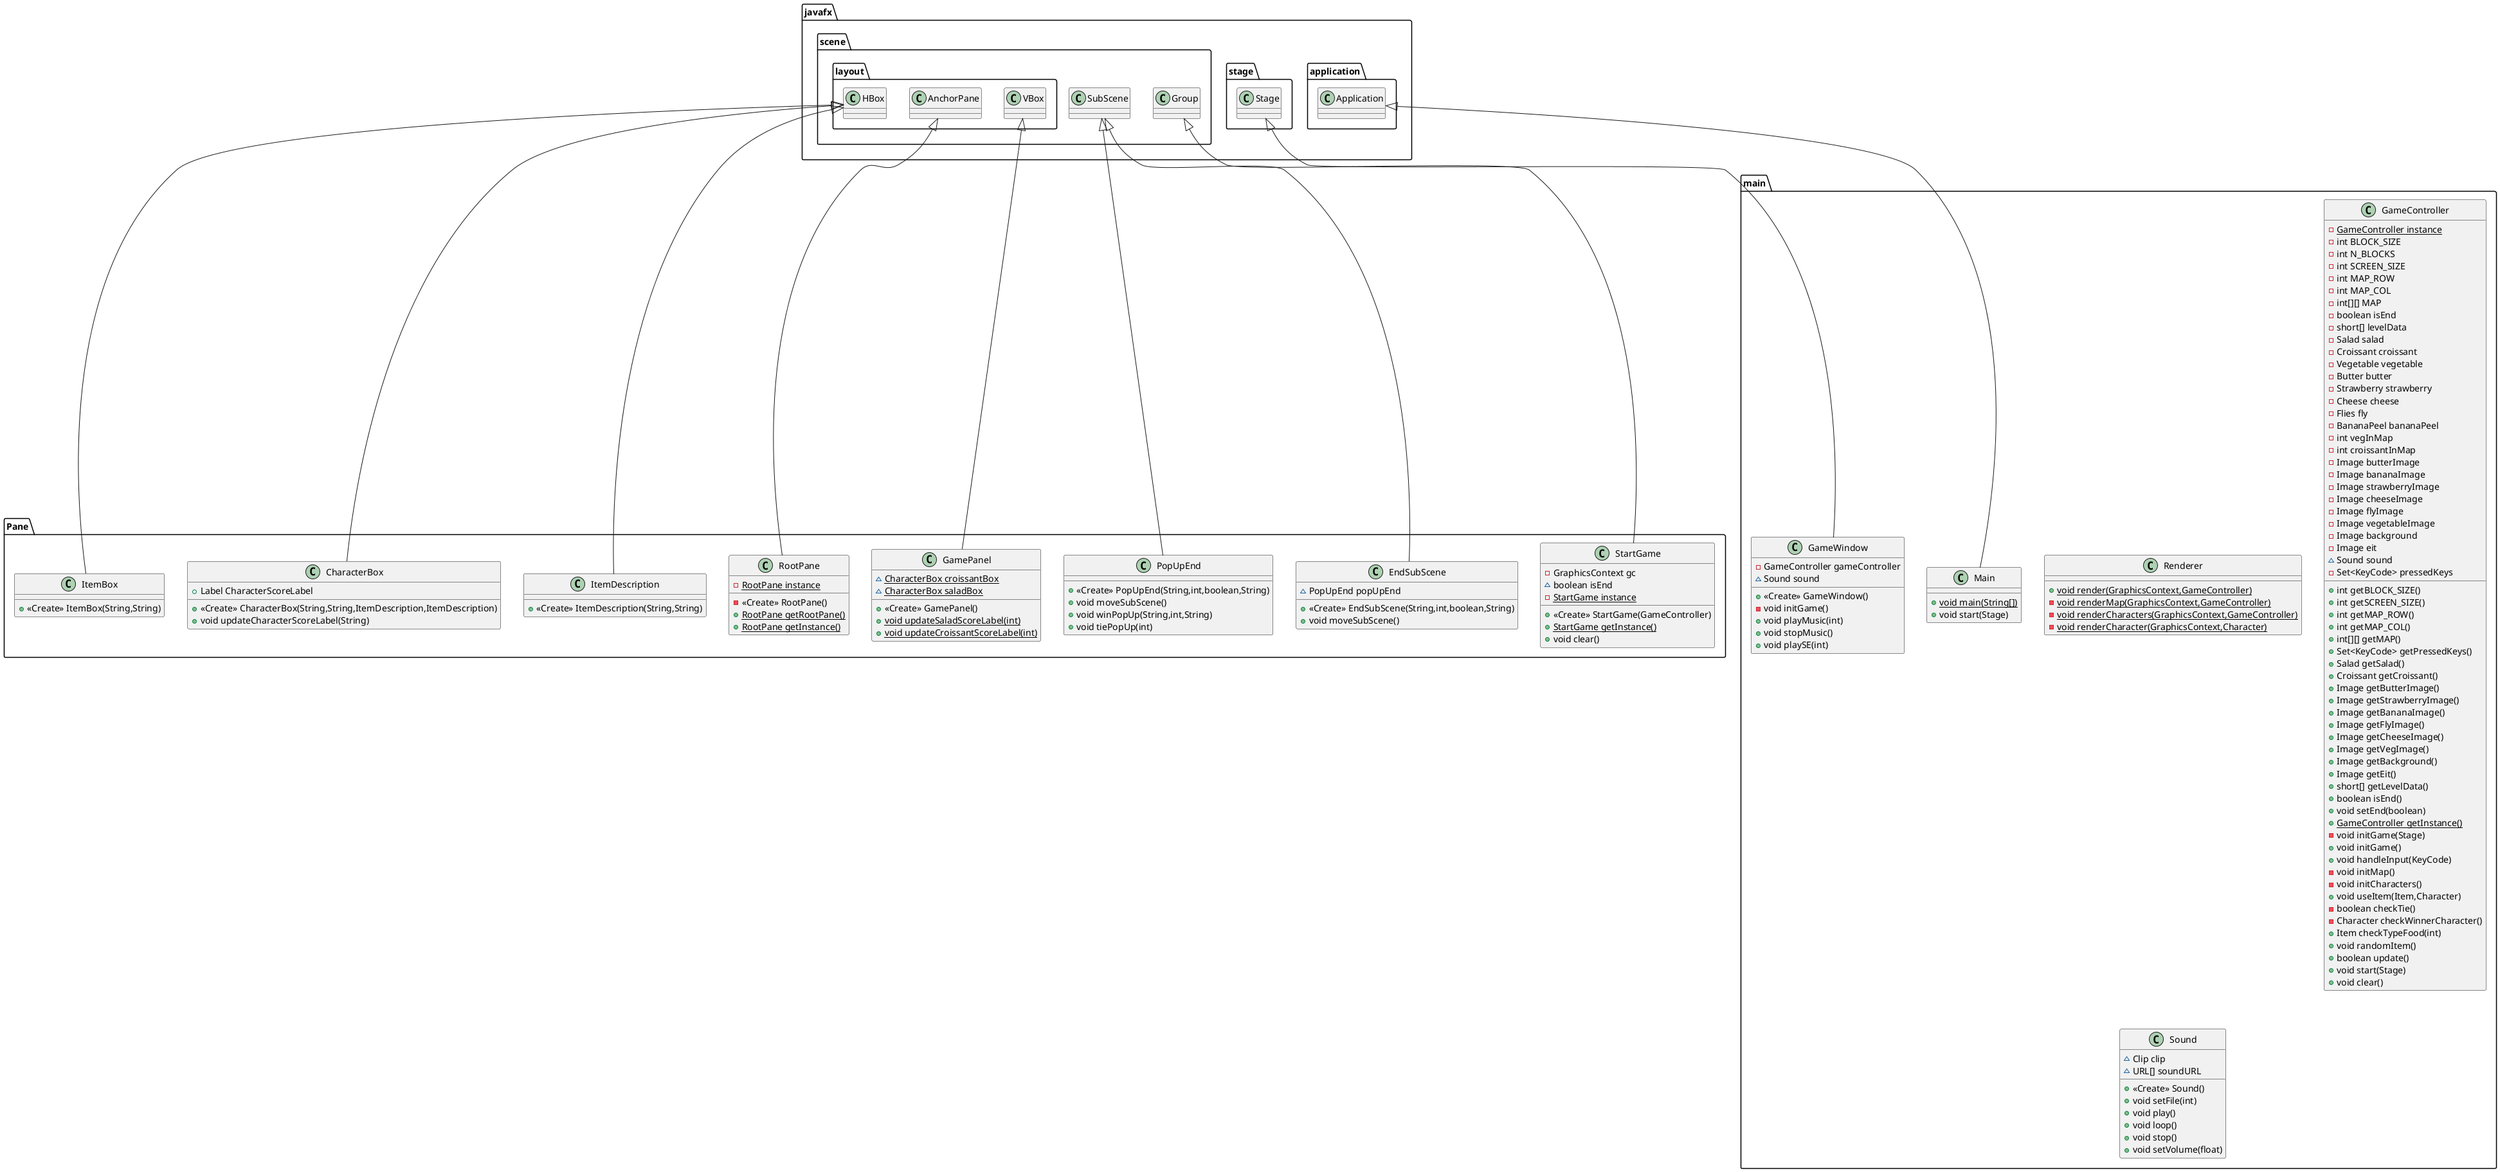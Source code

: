 @startuml
class Pane.GamePanel {
~ {static} CharacterBox croissantBox
~ {static} CharacterBox saladBox
+ <<Create>> GamePanel()
+ {static} void updateSaladScoreLabel(int)
+ {static} void updateCroissantScoreLabel(int)
}
class Pane.RootPane {
- {static} RootPane instance
- <<Create>> RootPane()
+ {static} RootPane getRootPane()
+ {static} RootPane getInstance()
}
class Pane.PopUpEnd {
+ <<Create>> PopUpEnd(String,int,boolean,String)
+ void moveSubScene()
+ void winPopUp(String,int,String)
+ void tiePopUp(int)
}
class Pane.StartGame {
- GraphicsContext gc
~ boolean isEnd
- {static} StartGame instance
+ <<Create>> StartGame(GameController)
+ {static} StartGame getInstance()
+ void clear()
}
class main.Main {
+ {static} void main(String[])
+ void start(Stage)
}
class main.Renderer {
+ {static} void render(GraphicsContext,GameController)
- {static} void renderMap(GraphicsContext,GameController)
- {static} void renderCharacters(GraphicsContext,GameController)
- {static} void renderCharacter(GraphicsContext,Character)
}
class main.GameController {
- {static} GameController instance
- int BLOCK_SIZE
- int N_BLOCKS
- int SCREEN_SIZE
- int MAP_ROW
- int MAP_COL
- int[][] MAP
- boolean isEnd
- short[] levelData
- Salad salad
- Croissant croissant
- Vegetable vegetable
- Butter butter
- Strawberry strawberry
- Cheese cheese
- Flies fly
- BananaPeel bananaPeel
- int vegInMap
- int croissantInMap
- Image butterImage
- Image bananaImage
- Image strawberryImage
- Image cheeseImage
- Image flyImage
- Image vegetableImage
- Image background
- Image eit
~ Sound sound
- Set<KeyCode> pressedKeys
+ int getBLOCK_SIZE()
+ int getSCREEN_SIZE()
+ int getMAP_ROW()
+ int getMAP_COL()
+ int[][] getMAP()
+ Set<KeyCode> getPressedKeys()
+ Salad getSalad()
+ Croissant getCroissant()
+ Image getButterImage()
+ Image getStrawberryImage()
+ Image getBananaImage()
+ Image getFlyImage()
+ Image getCheeseImage()
+ Image getVegImage()
+ Image getBackground()
+ Image getEit()
+ short[] getLevelData()
+ boolean isEnd()
+ void setEnd(boolean)
+ {static} GameController getInstance()
- void initGame(Stage)
+ void initGame()
+ void handleInput(KeyCode)
- void initMap()
- void initCharacters()
+ void useItem(Item,Character)
- boolean checkTie()
- Character checkWinnerCharacter()
+ Item checkTypeFood(int)
+ void randomItem()
+ boolean update()
+ void start(Stage)
+ void clear()
}
class Pane.EndSubScene {
~ PopUpEnd popUpEnd
+ <<Create>> EndSubScene(String,int,boolean,String)
+ void moveSubScene()
}
class main.GameWindow {
- GameController gameController
~ Sound sound
+ <<Create>> GameWindow()
- void initGame()
+ void playMusic(int)
+ void stopMusic()
+ void playSE(int)
}
class Pane.ItemDescription {
+ <<Create>> ItemDescription(String,String)
}
class main.Sound {
~ Clip clip
~ URL[] soundURL
+ <<Create>> Sound()
+ void setFile(int)
+ void play()
+ void loop()
+ void stop()
+ void setVolume(float)
}
class Pane.CharacterBox {
+ Label CharacterScoreLabel
+ <<Create>> CharacterBox(String,String,ItemDescription,ItemDescription)
+ void updateCharacterScoreLabel(String)
}
class Pane.ItemBox {
+ <<Create>> ItemBox(String,String)
}


javafx.scene.layout.VBox <|-- Pane.GamePanel
javafx.scene.layout.AnchorPane <|-- Pane.RootPane
javafx.scene.SubScene <|-- Pane.PopUpEnd
javafx.scene.Group <|-- Pane.StartGame
javafx.application.Application <|-- main.Main
javafx.scene.SubScene <|-- Pane.EndSubScene
javafx.stage.Stage <|-- main.GameWindow
javafx.scene.layout.HBox <|-- Pane.ItemDescription
javafx.scene.layout.HBox <|-- Pane.CharacterBox
javafx.scene.layout.HBox <|-- Pane.ItemBox
@enduml